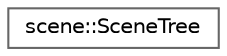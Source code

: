 digraph "Graphical Class Hierarchy"
{
 // LATEX_PDF_SIZE
  bgcolor="transparent";
  edge [fontname=Helvetica,fontsize=10,labelfontname=Helvetica,labelfontsize=10];
  node [fontname=Helvetica,fontsize=10,shape=box,height=0.2,width=0.4];
  rankdir="LR";
  Node0 [id="Node000000",label="scene::SceneTree",height=0.2,width=0.4,color="grey40", fillcolor="white", style="filled",URL="$classscene_1_1_scene_tree.html",tooltip="Manages the collection of game objects within a scene."];
}
